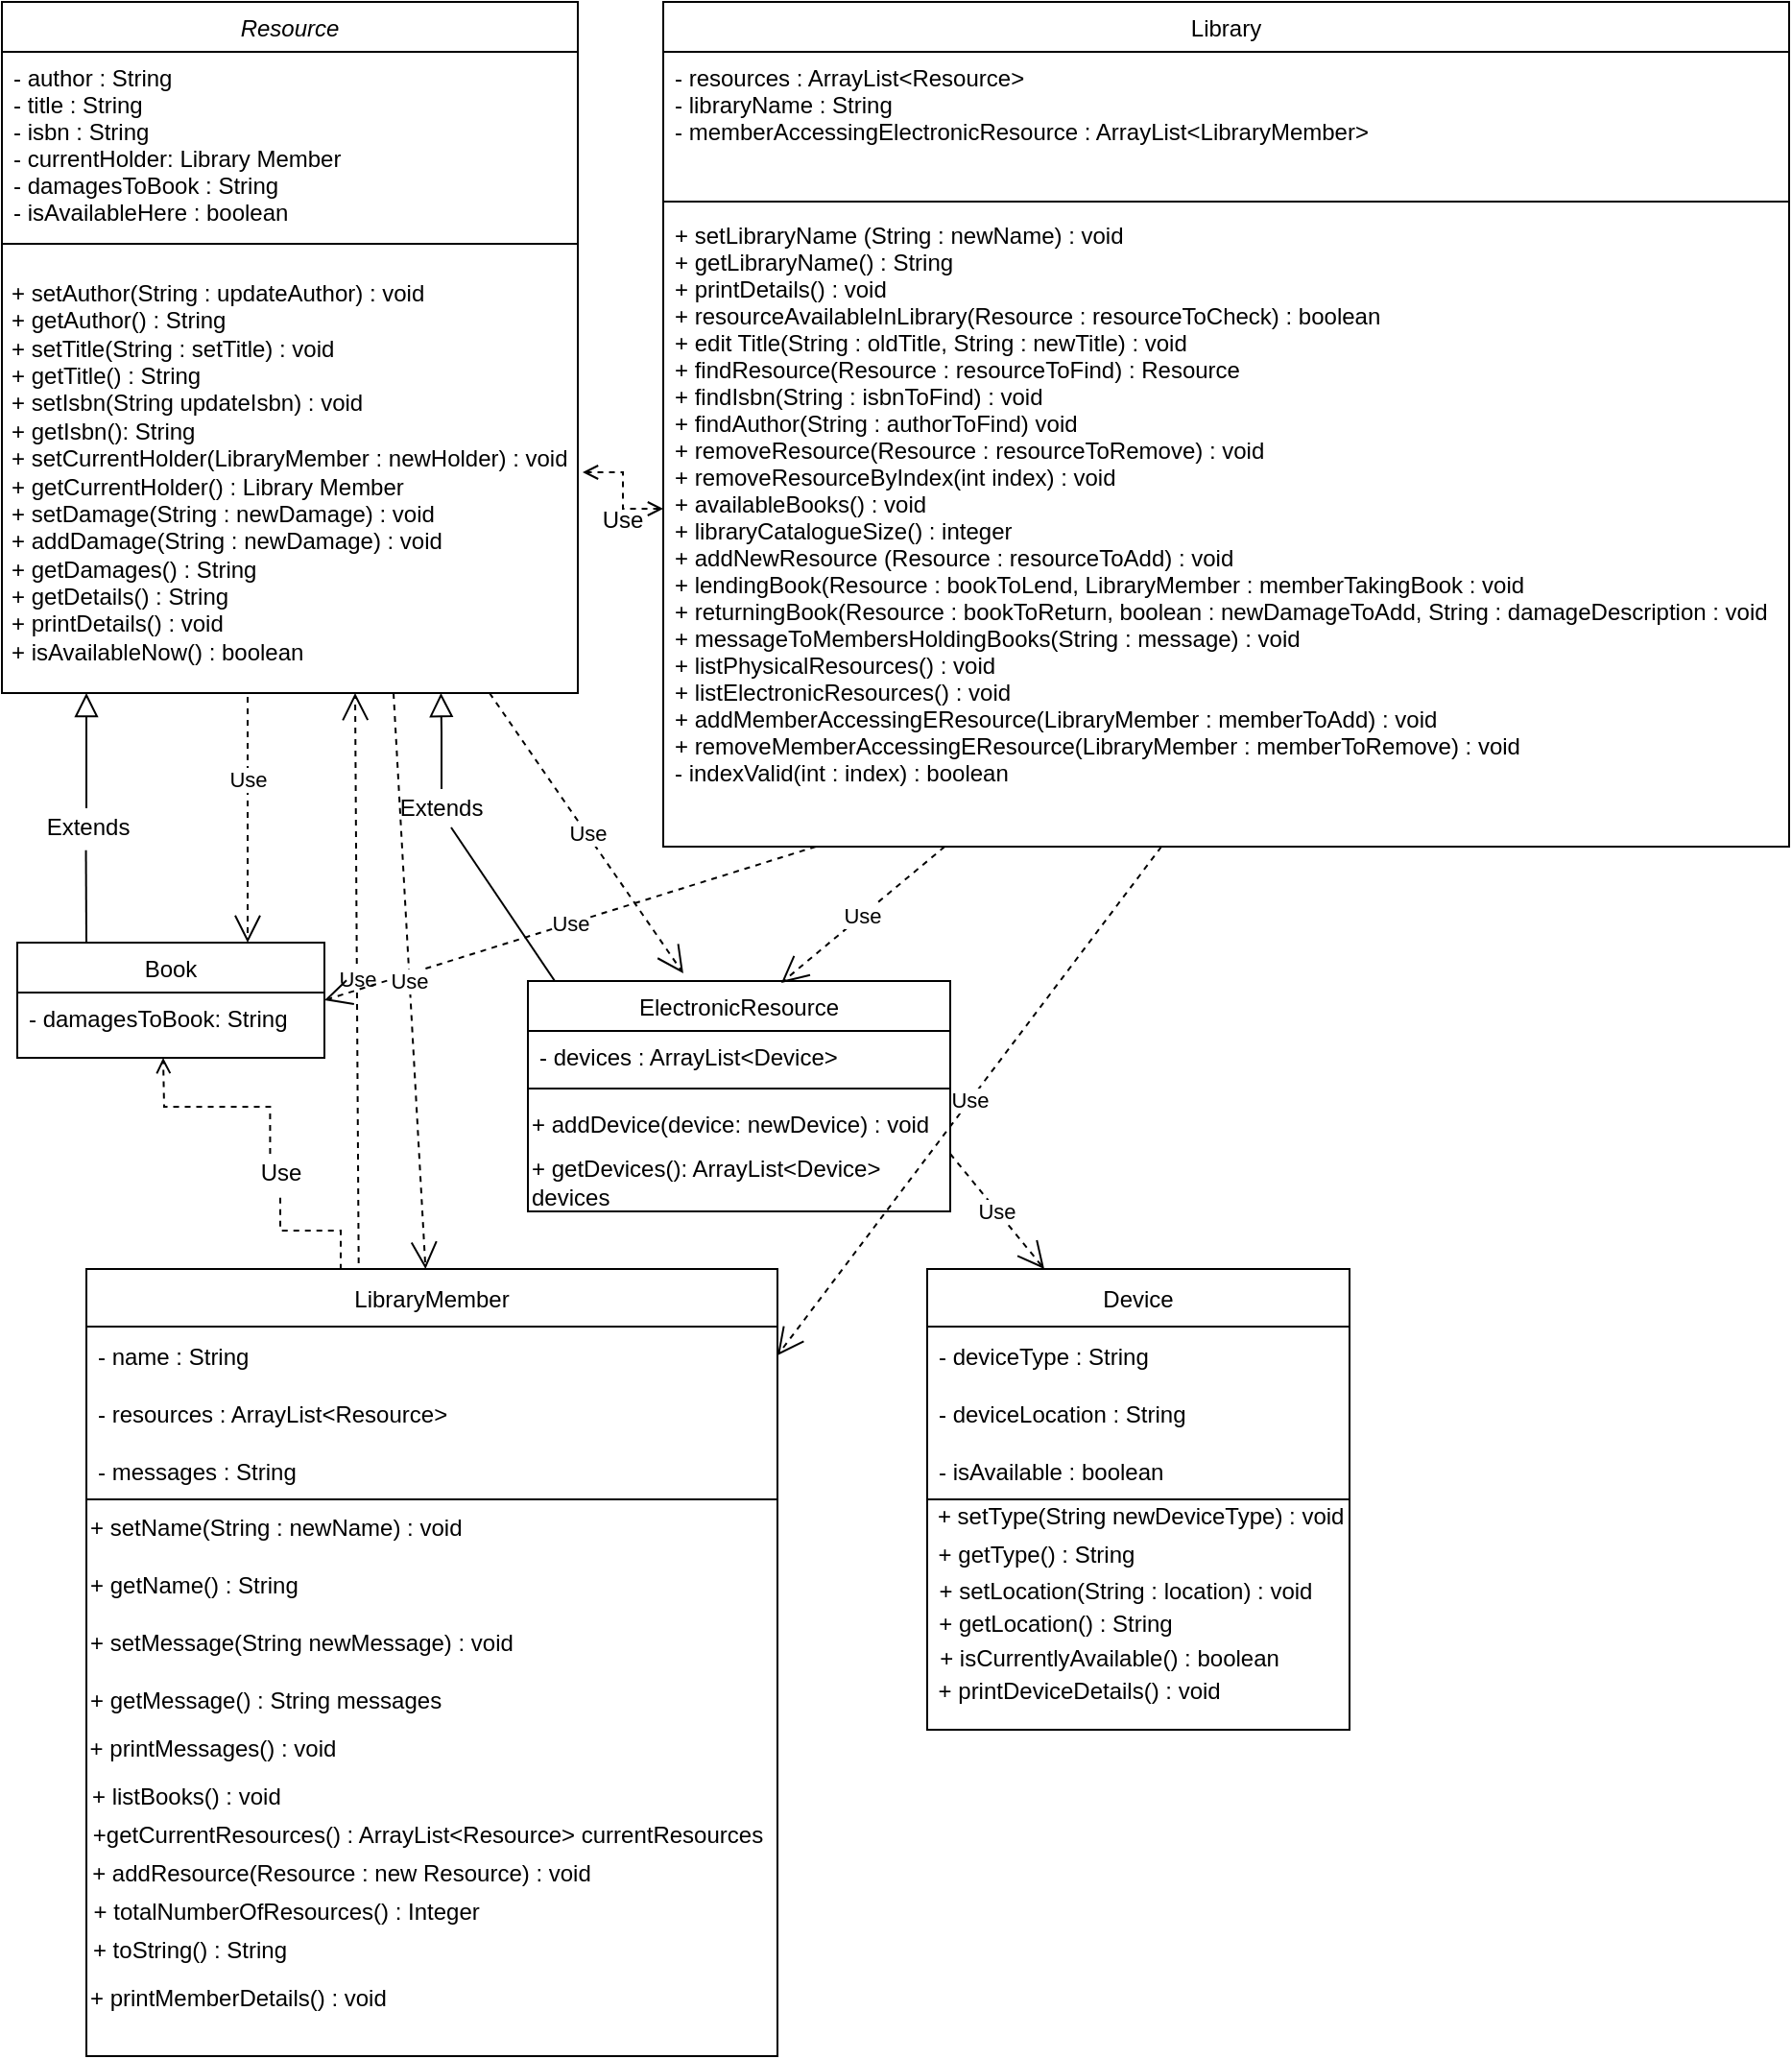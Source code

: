 <mxfile version="15.5.8" type="device"><diagram id="C5RBs43oDa-KdzZeNtuy" name="Page-1"><mxGraphModel dx="1965" dy="1285" grid="1" gridSize="10" guides="1" tooltips="1" connect="1" arrows="1" fold="1" page="1" pageScale="1" pageWidth="1169" pageHeight="827" math="0" shadow="0"><root><mxCell id="WIyWlLk6GJQsqaUBKTNV-0"/><mxCell id="WIyWlLk6GJQsqaUBKTNV-1" parent="WIyWlLk6GJQsqaUBKTNV-0"/><mxCell id="zkfFHV4jXpPFQw0GAbJ--0" value="Resource" style="swimlane;fontStyle=2;align=center;verticalAlign=top;childLayout=stackLayout;horizontal=1;startSize=26;horizontalStack=0;resizeParent=1;resizeLast=0;collapsible=1;marginBottom=0;rounded=0;shadow=0;strokeWidth=1;" parent="WIyWlLk6GJQsqaUBKTNV-1" vertex="1"><mxGeometry x="6" y="20" width="300" height="360" as="geometry"><mxRectangle x="230" y="140" width="160" height="26" as="alternateBounds"/></mxGeometry></mxCell><mxCell id="zkfFHV4jXpPFQw0GAbJ--1" value="- author : String&#10;- title : String &#10;- isbn : String&#10;- currentHolder: Library Member&#10;- damagesToBook : String&#10;- isAvailableHere : boolean" style="text;align=left;verticalAlign=top;spacingLeft=4;spacingRight=4;overflow=hidden;rotatable=0;points=[[0,0.5],[1,0.5]];portConstraint=eastwest;spacingTop=0;spacing=2;" parent="zkfFHV4jXpPFQw0GAbJ--0" vertex="1"><mxGeometry y="26" width="300" height="144" as="geometry"/></mxCell><mxCell id="JBMEPuN7iqEr63_-ngfh-41" value="" style="endArrow=none;html=1;rounded=0;" edge="1" parent="zkfFHV4jXpPFQw0GAbJ--0"><mxGeometry width="50" height="50" relative="1" as="geometry"><mxPoint x="300" y="126" as="sourcePoint"/><mxPoint x="300" y="126" as="targetPoint"/><Array as="points"><mxPoint y="126"/></Array></mxGeometry></mxCell><mxCell id="zkfFHV4jXpPFQw0GAbJ--6" value="Book" style="swimlane;fontStyle=0;align=center;verticalAlign=top;childLayout=stackLayout;horizontal=1;startSize=26;horizontalStack=0;resizeParent=1;resizeLast=0;collapsible=1;marginBottom=0;rounded=0;shadow=0;strokeWidth=1;" parent="WIyWlLk6GJQsqaUBKTNV-1" vertex="1"><mxGeometry x="14" y="510" width="160" height="60" as="geometry"><mxRectangle x="130" y="380" width="160" height="26" as="alternateBounds"/></mxGeometry></mxCell><mxCell id="zkfFHV4jXpPFQw0GAbJ--7" value="- damagesToBook: String" style="text;align=left;verticalAlign=top;spacingLeft=4;spacingRight=4;overflow=hidden;rotatable=0;points=[[0,0.5],[1,0.5]];portConstraint=eastwest;" parent="zkfFHV4jXpPFQw0GAbJ--6" vertex="1"><mxGeometry y="26" width="160" height="26" as="geometry"/></mxCell><mxCell id="zkfFHV4jXpPFQw0GAbJ--12" value="" style="endArrow=block;endSize=10;endFill=0;shadow=0;strokeWidth=1;rounded=0;edgeStyle=elbowEdgeStyle;elbow=vertical;" parent="WIyWlLk6GJQsqaUBKTNV-1" target="zkfFHV4jXpPFQw0GAbJ--0" edge="1"><mxGeometry width="160" relative="1" as="geometry"><mxPoint x="50" y="440" as="sourcePoint"/><mxPoint x="200" y="203" as="targetPoint"/><Array as="points"><mxPoint x="50" y="440"/><mxPoint x="200" y="460"/></Array></mxGeometry></mxCell><mxCell id="zkfFHV4jXpPFQw0GAbJ--13" value="ElectronicResource" style="swimlane;fontStyle=0;align=center;verticalAlign=top;childLayout=stackLayout;horizontal=1;startSize=26;horizontalStack=0;resizeParent=1;resizeLast=0;collapsible=1;marginBottom=0;rounded=0;shadow=0;strokeWidth=1;" parent="WIyWlLk6GJQsqaUBKTNV-1" vertex="1"><mxGeometry x="280" y="530" width="220" height="120" as="geometry"><mxRectangle x="340" y="380" width="170" height="26" as="alternateBounds"/></mxGeometry></mxCell><mxCell id="zkfFHV4jXpPFQw0GAbJ--14" value="- devices : ArrayList&lt;Device&gt; " style="text;align=left;verticalAlign=top;spacingLeft=4;spacingRight=4;overflow=hidden;rotatable=0;points=[[0,0.5],[1,0.5]];portConstraint=eastwest;" parent="zkfFHV4jXpPFQw0GAbJ--13" vertex="1"><mxGeometry y="26" width="220" height="26" as="geometry"/></mxCell><mxCell id="zkfFHV4jXpPFQw0GAbJ--15" value="" style="line;html=1;strokeWidth=1;align=left;verticalAlign=middle;spacingTop=-1;spacingLeft=3;spacingRight=3;rotatable=0;labelPosition=right;points=[];portConstraint=eastwest;" parent="zkfFHV4jXpPFQw0GAbJ--13" vertex="1"><mxGeometry y="52" width="220" height="8" as="geometry"/></mxCell><mxCell id="JBMEPuN7iqEr63_-ngfh-14" value="+ addDevice(device: newDevice) : void" style="text;html=1;strokeColor=none;fillColor=none;align=left;verticalAlign=middle;whiteSpace=wrap;rounded=0;" vertex="1" parent="zkfFHV4jXpPFQw0GAbJ--13"><mxGeometry y="60" width="220" height="30" as="geometry"/></mxCell><mxCell id="JBMEPuN7iqEr63_-ngfh-15" value="+ getDevices(): ArrayList&amp;lt;Device&amp;gt; devices" style="text;html=1;strokeColor=none;fillColor=none;align=left;verticalAlign=middle;whiteSpace=wrap;rounded=0;" vertex="1" parent="zkfFHV4jXpPFQw0GAbJ--13"><mxGeometry y="90" width="220" height="30" as="geometry"/></mxCell><mxCell id="zkfFHV4jXpPFQw0GAbJ--17" value="Library" style="swimlane;fontStyle=0;align=center;verticalAlign=top;childLayout=stackLayout;horizontal=1;startSize=26;horizontalStack=0;resizeParent=1;resizeLast=0;collapsible=1;marginBottom=0;rounded=0;shadow=0;strokeWidth=1;" parent="WIyWlLk6GJQsqaUBKTNV-1" vertex="1"><mxGeometry x="350.5" y="20" width="586.5" height="440" as="geometry"><mxRectangle x="550" y="140" width="160" height="26" as="alternateBounds"/></mxGeometry></mxCell><mxCell id="zkfFHV4jXpPFQw0GAbJ--18" value="- resources : ArrayList&lt;Resource&gt;&#10;- libraryName : String&#10;- memberAccessingElectronicResource : ArrayList&lt;LibraryMember&gt;" style="text;align=left;verticalAlign=top;spacingLeft=4;spacingRight=4;overflow=hidden;rotatable=0;points=[[0,0.5],[1,0.5]];portConstraint=eastwest;" parent="zkfFHV4jXpPFQw0GAbJ--17" vertex="1"><mxGeometry y="26" width="586.5" height="74" as="geometry"/></mxCell><mxCell id="zkfFHV4jXpPFQw0GAbJ--23" value="" style="line;html=1;strokeWidth=1;align=left;verticalAlign=middle;spacingTop=-1;spacingLeft=3;spacingRight=3;rotatable=0;labelPosition=right;points=[];portConstraint=eastwest;" parent="zkfFHV4jXpPFQw0GAbJ--17" vertex="1"><mxGeometry y="100" width="586.5" height="8" as="geometry"/></mxCell><mxCell id="zkfFHV4jXpPFQw0GAbJ--24" value="+ setLibraryName (String : newName) : void&#10;+ getLibraryName() : String&#10;+ printDetails() : void&#10;+ resourceAvailableInLibrary(Resource : resourceToCheck) : boolean&#10;+ edit Title(String : oldTitle, String : newTitle) : void&#10;+ findResource(Resource : resourceToFind) : Resource&#10;+ findIsbn(String : isbnToFind) : void&#10;+ findAuthor(String : authorToFind) void&#10;+ removeResource(Resource : resourceToRemove) : void&#10;+ removeResourceByIndex(int index) : void&#10;+ availableBooks() : void&#10;+ libraryCatalogueSize() : integer&#10;+ addNewResource (Resource : resourceToAdd) : void&#10;+ lendingBook(Resource : bookToLend, LibraryMember : memberTakingBook : void&#10;+ returningBook(Resource : bookToReturn, boolean : newDamageToAdd, String : damageDescription : void&#10;+ messageToMembersHoldingBooks(String : message) : void&#10;+ listPhysicalResources() : void&#10;+ listElectronicResources() : void&#10;+ addMemberAccessingEResource(LibraryMember : memberToAdd) : void&#10;+ removeMemberAccessingEResource(LibraryMember : memberToRemove) : void&#10;- indexValid(int : index) : boolean&#10;" style="text;align=left;verticalAlign=top;spacingLeft=4;spacingRight=4;overflow=hidden;rotatable=0;points=[[0,0.5],[1,0.5]];portConstraint=eastwest;" parent="zkfFHV4jXpPFQw0GAbJ--17" vertex="1"><mxGeometry y="108" width="586.5" height="312" as="geometry"/></mxCell><mxCell id="JBMEPuN7iqEr63_-ngfh-1" value="Device" style="swimlane;fontStyle=0;childLayout=stackLayout;horizontal=1;startSize=30;horizontalStack=0;resizeParent=1;resizeParentMax=0;resizeLast=0;collapsible=1;marginBottom=0;" vertex="1" parent="WIyWlLk6GJQsqaUBKTNV-1"><mxGeometry x="488" y="680" width="220" height="120" as="geometry"/></mxCell><mxCell id="JBMEPuN7iqEr63_-ngfh-2" value="- deviceType : String" style="text;strokeColor=none;fillColor=none;align=left;verticalAlign=middle;spacingLeft=4;spacingRight=4;overflow=hidden;points=[[0,0.5],[1,0.5]];portConstraint=eastwest;rotatable=0;" vertex="1" parent="JBMEPuN7iqEr63_-ngfh-1"><mxGeometry y="30" width="220" height="30" as="geometry"/></mxCell><mxCell id="JBMEPuN7iqEr63_-ngfh-3" value="- deviceLocation : String" style="text;strokeColor=none;fillColor=none;align=left;verticalAlign=middle;spacingLeft=4;spacingRight=4;overflow=hidden;points=[[0,0.5],[1,0.5]];portConstraint=eastwest;rotatable=0;" vertex="1" parent="JBMEPuN7iqEr63_-ngfh-1"><mxGeometry y="60" width="220" height="30" as="geometry"/></mxCell><mxCell id="JBMEPuN7iqEr63_-ngfh-4" value="- isAvailable : boolean" style="text;strokeColor=none;fillColor=none;align=left;verticalAlign=middle;spacingLeft=4;spacingRight=4;overflow=hidden;points=[[0,0.5],[1,0.5]];portConstraint=eastwest;rotatable=0;" vertex="1" parent="JBMEPuN7iqEr63_-ngfh-1"><mxGeometry y="90" width="220" height="30" as="geometry"/></mxCell><mxCell id="JBMEPuN7iqEr63_-ngfh-65" style="edgeStyle=orthogonalEdgeStyle;rounded=0;orthogonalLoop=1;jettySize=auto;html=1;dashed=1;endArrow=open;endFill=0;exitX=0.368;exitY=0.003;exitDx=0;exitDy=0;exitPerimeter=0;startArrow=none;" edge="1" parent="WIyWlLk6GJQsqaUBKTNV-1" source="JBMEPuN7iqEr63_-ngfh-66"><mxGeometry relative="1" as="geometry"><mxPoint x="90" y="570" as="targetPoint"/></mxGeometry></mxCell><mxCell id="JBMEPuN7iqEr63_-ngfh-5" value="LibraryMember" style="swimlane;fontStyle=0;childLayout=stackLayout;horizontal=1;startSize=30;horizontalStack=0;resizeParent=1;resizeParentMax=0;resizeLast=0;collapsible=1;marginBottom=0;" vertex="1" parent="WIyWlLk6GJQsqaUBKTNV-1"><mxGeometry x="50" y="680" width="360" height="120" as="geometry"/></mxCell><mxCell id="JBMEPuN7iqEr63_-ngfh-6" value="- name : String" style="text;strokeColor=none;fillColor=none;align=left;verticalAlign=middle;spacingLeft=4;spacingRight=4;overflow=hidden;points=[[0,0.5],[1,0.5]];portConstraint=eastwest;rotatable=0;" vertex="1" parent="JBMEPuN7iqEr63_-ngfh-5"><mxGeometry y="30" width="360" height="30" as="geometry"/></mxCell><mxCell id="JBMEPuN7iqEr63_-ngfh-7" value="- resources : ArrayList&lt;Resource&gt;" style="text;strokeColor=none;fillColor=none;align=left;verticalAlign=middle;spacingLeft=4;spacingRight=4;overflow=hidden;points=[[0,0.5],[1,0.5]];portConstraint=eastwest;rotatable=0;" vertex="1" parent="JBMEPuN7iqEr63_-ngfh-5"><mxGeometry y="60" width="360" height="30" as="geometry"/></mxCell><mxCell id="JBMEPuN7iqEr63_-ngfh-8" value="- messages : String" style="text;strokeColor=none;fillColor=none;align=left;verticalAlign=middle;spacingLeft=4;spacingRight=4;overflow=hidden;points=[[0,0.5],[1,0.5]];portConstraint=eastwest;rotatable=0;" vertex="1" parent="JBMEPuN7iqEr63_-ngfh-5"><mxGeometry y="90" width="360" height="30" as="geometry"/></mxCell><mxCell id="JBMEPuN7iqEr63_-ngfh-16" value="" style="rounded=0;whiteSpace=wrap;html=1;align=left;fillColor=none;" vertex="1" parent="WIyWlLk6GJQsqaUBKTNV-1"><mxGeometry x="50" y="800" width="360" height="290" as="geometry"/></mxCell><mxCell id="JBMEPuN7iqEr63_-ngfh-17" value="+ setName(String : newName) : void" style="text;html=1;strokeColor=none;fillColor=none;align=left;verticalAlign=middle;whiteSpace=wrap;rounded=0;" vertex="1" parent="WIyWlLk6GJQsqaUBKTNV-1"><mxGeometry x="50" y="800" width="240" height="30" as="geometry"/></mxCell><mxCell id="JBMEPuN7iqEr63_-ngfh-18" value="+ getName() : String" style="text;html=1;strokeColor=none;fillColor=none;align=left;verticalAlign=middle;whiteSpace=wrap;rounded=0;" vertex="1" parent="WIyWlLk6GJQsqaUBKTNV-1"><mxGeometry x="50" y="830" width="140" height="30" as="geometry"/></mxCell><mxCell id="JBMEPuN7iqEr63_-ngfh-19" value="+ setMessage(String newMessage) : void" style="text;html=1;strokeColor=none;fillColor=none;align=left;verticalAlign=middle;whiteSpace=wrap;rounded=0;" vertex="1" parent="WIyWlLk6GJQsqaUBKTNV-1"><mxGeometry x="50" y="860" width="240" height="30" as="geometry"/></mxCell><mxCell id="JBMEPuN7iqEr63_-ngfh-22" value="+ getMessage() : String messages" style="text;html=1;strokeColor=none;fillColor=none;align=left;verticalAlign=middle;whiteSpace=wrap;rounded=0;" vertex="1" parent="WIyWlLk6GJQsqaUBKTNV-1"><mxGeometry x="50" y="890" width="190" height="30" as="geometry"/></mxCell><mxCell id="JBMEPuN7iqEr63_-ngfh-23" value="+ printMessages() : void" style="text;html=1;strokeColor=none;fillColor=none;align=center;verticalAlign=middle;whiteSpace=wrap;rounded=0;" vertex="1" parent="WIyWlLk6GJQsqaUBKTNV-1"><mxGeometry x="36" y="920" width="160" height="20" as="geometry"/></mxCell><mxCell id="JBMEPuN7iqEr63_-ngfh-24" value="+ listBooks() : void" style="text;html=1;strokeColor=none;fillColor=none;align=left;verticalAlign=middle;whiteSpace=wrap;rounded=0;" vertex="1" parent="WIyWlLk6GJQsqaUBKTNV-1"><mxGeometry x="51" y="940" width="120" height="30" as="geometry"/></mxCell><mxCell id="JBMEPuN7iqEr63_-ngfh-25" value="+getCurrentResources() : ArrayList&amp;lt;Resource&amp;gt; currentResources" style="text;html=1;strokeColor=none;fillColor=none;align=center;verticalAlign=middle;whiteSpace=wrap;rounded=0;" vertex="1" parent="WIyWlLk6GJQsqaUBKTNV-1"><mxGeometry x="43" y="960" width="370" height="30" as="geometry"/></mxCell><mxCell id="JBMEPuN7iqEr63_-ngfh-26" value="+ addResource(Resource : new Resource) : void" style="text;html=1;strokeColor=none;fillColor=none;align=center;verticalAlign=middle;whiteSpace=wrap;rounded=0;" vertex="1" parent="WIyWlLk6GJQsqaUBKTNV-1"><mxGeometry x="38" y="985" width="290" height="20" as="geometry"/></mxCell><mxCell id="JBMEPuN7iqEr63_-ngfh-27" value="+ totalNumberOfResources() : Integer&amp;nbsp;" style="text;html=1;strokeColor=none;fillColor=none;align=center;verticalAlign=middle;whiteSpace=wrap;rounded=0;" vertex="1" parent="WIyWlLk6GJQsqaUBKTNV-1"><mxGeometry x="51" y="1005" width="210" height="20" as="geometry"/></mxCell><mxCell id="JBMEPuN7iqEr63_-ngfh-28" value="+ toString() : String" style="text;html=1;strokeColor=none;fillColor=none;align=center;verticalAlign=middle;whiteSpace=wrap;rounded=0;" vertex="1" parent="WIyWlLk6GJQsqaUBKTNV-1"><mxGeometry x="34" y="1020" width="140" height="30" as="geometry"/></mxCell><mxCell id="JBMEPuN7iqEr63_-ngfh-29" value="+ printMemberDetails() : void" style="text;html=1;strokeColor=none;fillColor=none;align=left;verticalAlign=middle;whiteSpace=wrap;rounded=0;" vertex="1" parent="WIyWlLk6GJQsqaUBKTNV-1"><mxGeometry x="50" y="1050" width="190" height="20" as="geometry"/></mxCell><mxCell id="JBMEPuN7iqEr63_-ngfh-31" value="" style="rounded=0;whiteSpace=wrap;html=1;fillColor=none;align=left;" vertex="1" parent="WIyWlLk6GJQsqaUBKTNV-1"><mxGeometry x="488" y="800" width="220" height="120" as="geometry"/></mxCell><mxCell id="JBMEPuN7iqEr63_-ngfh-32" value="+ setType(String newDeviceType) : void&amp;nbsp;" style="text;html=1;strokeColor=none;fillColor=none;align=center;verticalAlign=middle;whiteSpace=wrap;rounded=0;" vertex="1" parent="WIyWlLk6GJQsqaUBKTNV-1"><mxGeometry x="486" y="804" width="230" height="10" as="geometry"/></mxCell><mxCell id="JBMEPuN7iqEr63_-ngfh-33" value="+ getType() : String" style="text;html=1;strokeColor=none;fillColor=none;align=center;verticalAlign=middle;whiteSpace=wrap;rounded=0;" vertex="1" parent="WIyWlLk6GJQsqaUBKTNV-1"><mxGeometry x="470" y="814" width="150" height="30" as="geometry"/></mxCell><mxCell id="JBMEPuN7iqEr63_-ngfh-34" value="+ setLocation(String : location) : void" style="text;html=1;strokeColor=none;fillColor=none;align=center;verticalAlign=middle;whiteSpace=wrap;rounded=0;" vertex="1" parent="WIyWlLk6GJQsqaUBKTNV-1"><mxGeometry x="489" y="848" width="205" as="geometry"/></mxCell><mxCell id="JBMEPuN7iqEr63_-ngfh-35" value="+ getLocation() : String" style="text;html=1;strokeColor=none;fillColor=none;align=center;verticalAlign=middle;whiteSpace=wrap;rounded=0;" vertex="1" parent="WIyWlLk6GJQsqaUBKTNV-1"><mxGeometry x="460" y="860" width="190" height="10" as="geometry"/></mxCell><mxCell id="JBMEPuN7iqEr63_-ngfh-36" value="+ isCurrentlyAvailable() : boolean" style="text;html=1;strokeColor=none;fillColor=none;align=center;verticalAlign=middle;whiteSpace=wrap;rounded=0;" vertex="1" parent="WIyWlLk6GJQsqaUBKTNV-1"><mxGeometry x="488" y="878" width="190" height="10" as="geometry"/></mxCell><mxCell id="JBMEPuN7iqEr63_-ngfh-37" value="+ printDeviceDetails() : void&amp;nbsp;" style="text;html=1;strokeColor=none;fillColor=none;align=center;verticalAlign=middle;whiteSpace=wrap;rounded=0;" vertex="1" parent="WIyWlLk6GJQsqaUBKTNV-1"><mxGeometry x="469" y="890" width="200" height="20" as="geometry"/></mxCell><mxCell id="JBMEPuN7iqEr63_-ngfh-43" value="&lt;span&gt;+ setAuthor(String : updateAuthor) : void&lt;/span&gt;&lt;br&gt;&lt;span&gt;+ getAuthor() : String&lt;/span&gt;&lt;br&gt;&lt;span&gt;+ setTitle(String : setTitle) : void&lt;/span&gt;&lt;br&gt;&lt;span&gt;+ getTitle() : String&lt;/span&gt;&lt;br&gt;&lt;span&gt;+ setIsbn(String updateIsbn) : void&lt;/span&gt;&lt;br&gt;&lt;span&gt;+ getIsbn(): String&lt;/span&gt;&lt;br&gt;&lt;span&gt;+ setCurrentHolder(LibraryMember : newHolder) : void&lt;/span&gt;&lt;br&gt;&lt;span&gt;+ getCurrentHolder() : Library Member&lt;/span&gt;&lt;br&gt;&lt;span&gt;+ setDamage(String : newDamage) : void&lt;/span&gt;&lt;br&gt;&lt;span&gt;+ addDamage(String : newDamage) : void&lt;/span&gt;&lt;br&gt;&lt;span&gt;+ getDamages() : String&amp;nbsp;&lt;/span&gt;&lt;br&gt;&lt;span&gt;+ getDetails() : String&lt;/span&gt;&lt;br&gt;&lt;span&gt;+ printDetails() : void&lt;/span&gt;&lt;br&gt;&lt;div&gt;&lt;span&gt;+ isAvailableNow() : boolean&lt;/span&gt;&lt;/div&gt;" style="text;html=1;strokeColor=none;fillColor=none;align=left;verticalAlign=middle;whiteSpace=wrap;rounded=0;" vertex="1" parent="WIyWlLk6GJQsqaUBKTNV-1"><mxGeometry x="8.5" y="160" width="300" height="210" as="geometry"/></mxCell><mxCell id="JBMEPuN7iqEr63_-ngfh-48" value="Extends" style="text;html=1;strokeColor=none;fillColor=none;align=center;verticalAlign=middle;whiteSpace=wrap;rounded=0;" vertex="1" parent="WIyWlLk6GJQsqaUBKTNV-1"><mxGeometry x="46" y="440" width="10" height="20" as="geometry"/></mxCell><mxCell id="JBMEPuN7iqEr63_-ngfh-55" value="" style="endArrow=none;html=1;rounded=0;entryX=0.377;entryY=1.092;entryDx=0;entryDy=0;entryPerimeter=0;" edge="1" parent="WIyWlLk6GJQsqaUBKTNV-1" target="JBMEPuN7iqEr63_-ngfh-48"><mxGeometry width="50" height="50" relative="1" as="geometry"><mxPoint x="50" y="510" as="sourcePoint"/><mxPoint x="50" y="470" as="targetPoint"/></mxGeometry></mxCell><mxCell id="JBMEPuN7iqEr63_-ngfh-57" value="Extends" style="text;html=1;strokeColor=none;fillColor=none;align=center;verticalAlign=middle;whiteSpace=wrap;rounded=0;" vertex="1" parent="WIyWlLk6GJQsqaUBKTNV-1"><mxGeometry x="230" y="430" width="10" height="20" as="geometry"/></mxCell><mxCell id="JBMEPuN7iqEr63_-ngfh-58" value="" style="endArrow=none;html=1;rounded=0;" edge="1" parent="WIyWlLk6GJQsqaUBKTNV-1"><mxGeometry width="50" height="50" relative="1" as="geometry"><mxPoint x="294" y="530" as="sourcePoint"/><mxPoint x="240" y="450" as="targetPoint"/></mxGeometry></mxCell><mxCell id="JBMEPuN7iqEr63_-ngfh-62" value="" style="endArrow=block;endSize=10;endFill=0;shadow=0;strokeWidth=1;rounded=0;edgeStyle=elbowEdgeStyle;elbow=vertical;exitX=0.5;exitY=0;exitDx=0;exitDy=0;" edge="1" parent="WIyWlLk6GJQsqaUBKTNV-1" source="JBMEPuN7iqEr63_-ngfh-57"><mxGeometry width="160" relative="1" as="geometry"><mxPoint x="235" y="420" as="sourcePoint"/><mxPoint x="234.71" y="380" as="targetPoint"/><Array as="points"><mxPoint x="250" y="400"/></Array></mxGeometry></mxCell><mxCell id="JBMEPuN7iqEr63_-ngfh-66" value="Use" style="text;html=1;align=center;verticalAlign=middle;resizable=0;points=[];autosize=1;strokeColor=none;fillColor=none;" vertex="1" parent="WIyWlLk6GJQsqaUBKTNV-1"><mxGeometry x="131" y="620" width="40" height="20" as="geometry"/></mxCell><mxCell id="JBMEPuN7iqEr63_-ngfh-71" value="" style="edgeStyle=orthogonalEdgeStyle;rounded=0;orthogonalLoop=1;jettySize=auto;html=1;dashed=1;endArrow=none;endFill=0;exitX=0.368;exitY=0.003;exitDx=0;exitDy=0;exitPerimeter=0;" edge="1" parent="WIyWlLk6GJQsqaUBKTNV-1" source="JBMEPuN7iqEr63_-ngfh-5" target="JBMEPuN7iqEr63_-ngfh-66"><mxGeometry relative="1" as="geometry"><mxPoint x="90" y="570" as="targetPoint"/><mxPoint x="182.48" y="680.36" as="sourcePoint"/></mxGeometry></mxCell><mxCell id="JBMEPuN7iqEr63_-ngfh-83" value="" style="edgeStyle=orthogonalEdgeStyle;rounded=0;orthogonalLoop=1;jettySize=auto;html=1;dashed=1;startArrow=open;startFill=0;endArrow=open;endFill=0;" edge="1" parent="WIyWlLk6GJQsqaUBKTNV-1" source="zkfFHV4jXpPFQw0GAbJ--24" target="JBMEPuN7iqEr63_-ngfh-43"><mxGeometry relative="1" as="geometry"/></mxCell><mxCell id="JBMEPuN7iqEr63_-ngfh-84" value="Use" style="text;html=1;align=center;verticalAlign=middle;resizable=0;points=[];autosize=1;strokeColor=none;fillColor=none;" vertex="1" parent="WIyWlLk6GJQsqaUBKTNV-1"><mxGeometry x="308.5" y="280" width="40" height="20" as="geometry"/></mxCell><mxCell id="JBMEPuN7iqEr63_-ngfh-94" value="Use" style="endArrow=open;endSize=12;dashed=1;html=1;rounded=0;elbow=vertical;exitX=0.25;exitY=1;exitDx=0;exitDy=0;entryX=0.6;entryY=0.008;entryDx=0;entryDy=0;entryPerimeter=0;" edge="1" parent="WIyWlLk6GJQsqaUBKTNV-1" source="zkfFHV4jXpPFQw0GAbJ--17" target="zkfFHV4jXpPFQw0GAbJ--13"><mxGeometry width="160" relative="1" as="geometry"><mxPoint x="511.5" y="525.5" as="sourcePoint"/><mxPoint x="430" y="510" as="targetPoint"/></mxGeometry></mxCell><mxCell id="JBMEPuN7iqEr63_-ngfh-95" value="Use" style="endArrow=open;endSize=12;dashed=1;html=1;rounded=0;elbow=vertical;entryX=0.368;entryY=-0.033;entryDx=0;entryDy=0;entryPerimeter=0;" edge="1" parent="WIyWlLk6GJQsqaUBKTNV-1" target="zkfFHV4jXpPFQw0GAbJ--13"><mxGeometry width="160" relative="1" as="geometry"><mxPoint x="260" y="380" as="sourcePoint"/><mxPoint x="414" y="400" as="targetPoint"/></mxGeometry></mxCell><mxCell id="JBMEPuN7iqEr63_-ngfh-96" value="Use" style="endArrow=open;endSize=12;dashed=1;html=1;rounded=0;elbow=vertical;exitX=0.394;exitY=-0.025;exitDx=0;exitDy=0;exitPerimeter=0;" edge="1" parent="WIyWlLk6GJQsqaUBKTNV-1" source="JBMEPuN7iqEr63_-ngfh-5"><mxGeometry width="160" relative="1" as="geometry"><mxPoint x="71" y="490" as="sourcePoint"/><mxPoint x="190" y="380" as="targetPoint"/></mxGeometry></mxCell><mxCell id="JBMEPuN7iqEr63_-ngfh-98" value="Use" style="endArrow=open;endSize=12;dashed=1;html=1;rounded=0;elbow=vertical;entryX=0.75;entryY=0;entryDx=0;entryDy=0;" edge="1" parent="WIyWlLk6GJQsqaUBKTNV-1" target="zkfFHV4jXpPFQw0GAbJ--6"><mxGeometry width="160" relative="1" as="geometry"><mxPoint x="94" y="380" as="sourcePoint"/><mxPoint x="400" y="400" as="targetPoint"/><Array as="points"><mxPoint x="134" y="380"/></Array></mxGeometry></mxCell><mxCell id="JBMEPuN7iqEr63_-ngfh-99" value="Use" style="endArrow=open;endSize=12;dashed=1;html=1;rounded=0;elbow=vertical;entryX=1;entryY=0.5;entryDx=0;entryDy=0;" edge="1" parent="WIyWlLk6GJQsqaUBKTNV-1" target="JBMEPuN7iqEr63_-ngfh-6"><mxGeometry width="160" relative="1" as="geometry"><mxPoint x="610" y="460" as="sourcePoint"/><mxPoint x="400" y="600" as="targetPoint"/></mxGeometry></mxCell><mxCell id="JBMEPuN7iqEr63_-ngfh-100" value="Use" style="endArrow=open;endSize=12;dashed=1;html=1;rounded=0;elbow=vertical;entryX=1;entryY=0.5;entryDx=0;entryDy=0;" edge="1" parent="WIyWlLk6GJQsqaUBKTNV-1" target="zkfFHV4jXpPFQw0GAbJ--6"><mxGeometry width="160" relative="1" as="geometry"><mxPoint x="430" y="460" as="sourcePoint"/><mxPoint x="400" y="520" as="targetPoint"/></mxGeometry></mxCell><mxCell id="JBMEPuN7iqEr63_-ngfh-101" value="Use" style="endArrow=open;endSize=12;dashed=1;html=1;rounded=0;elbow=vertical;exitX=1;exitY=0;exitDx=0;exitDy=0;" edge="1" parent="WIyWlLk6GJQsqaUBKTNV-1" source="JBMEPuN7iqEr63_-ngfh-15" target="JBMEPuN7iqEr63_-ngfh-1"><mxGeometry width="160" relative="1" as="geometry"><mxPoint x="548" y="649" as="sourcePoint"/><mxPoint x="708" y="649" as="targetPoint"/></mxGeometry></mxCell><mxCell id="JBMEPuN7iqEr63_-ngfh-102" value="Use" style="endArrow=open;endSize=12;dashed=1;html=1;rounded=0;elbow=vertical;" edge="1" parent="WIyWlLk6GJQsqaUBKTNV-1" target="JBMEPuN7iqEr63_-ngfh-5"><mxGeometry width="160" relative="1" as="geometry"><mxPoint x="210" y="380" as="sourcePoint"/><mxPoint x="380" y="600" as="targetPoint"/></mxGeometry></mxCell></root></mxGraphModel></diagram></mxfile>